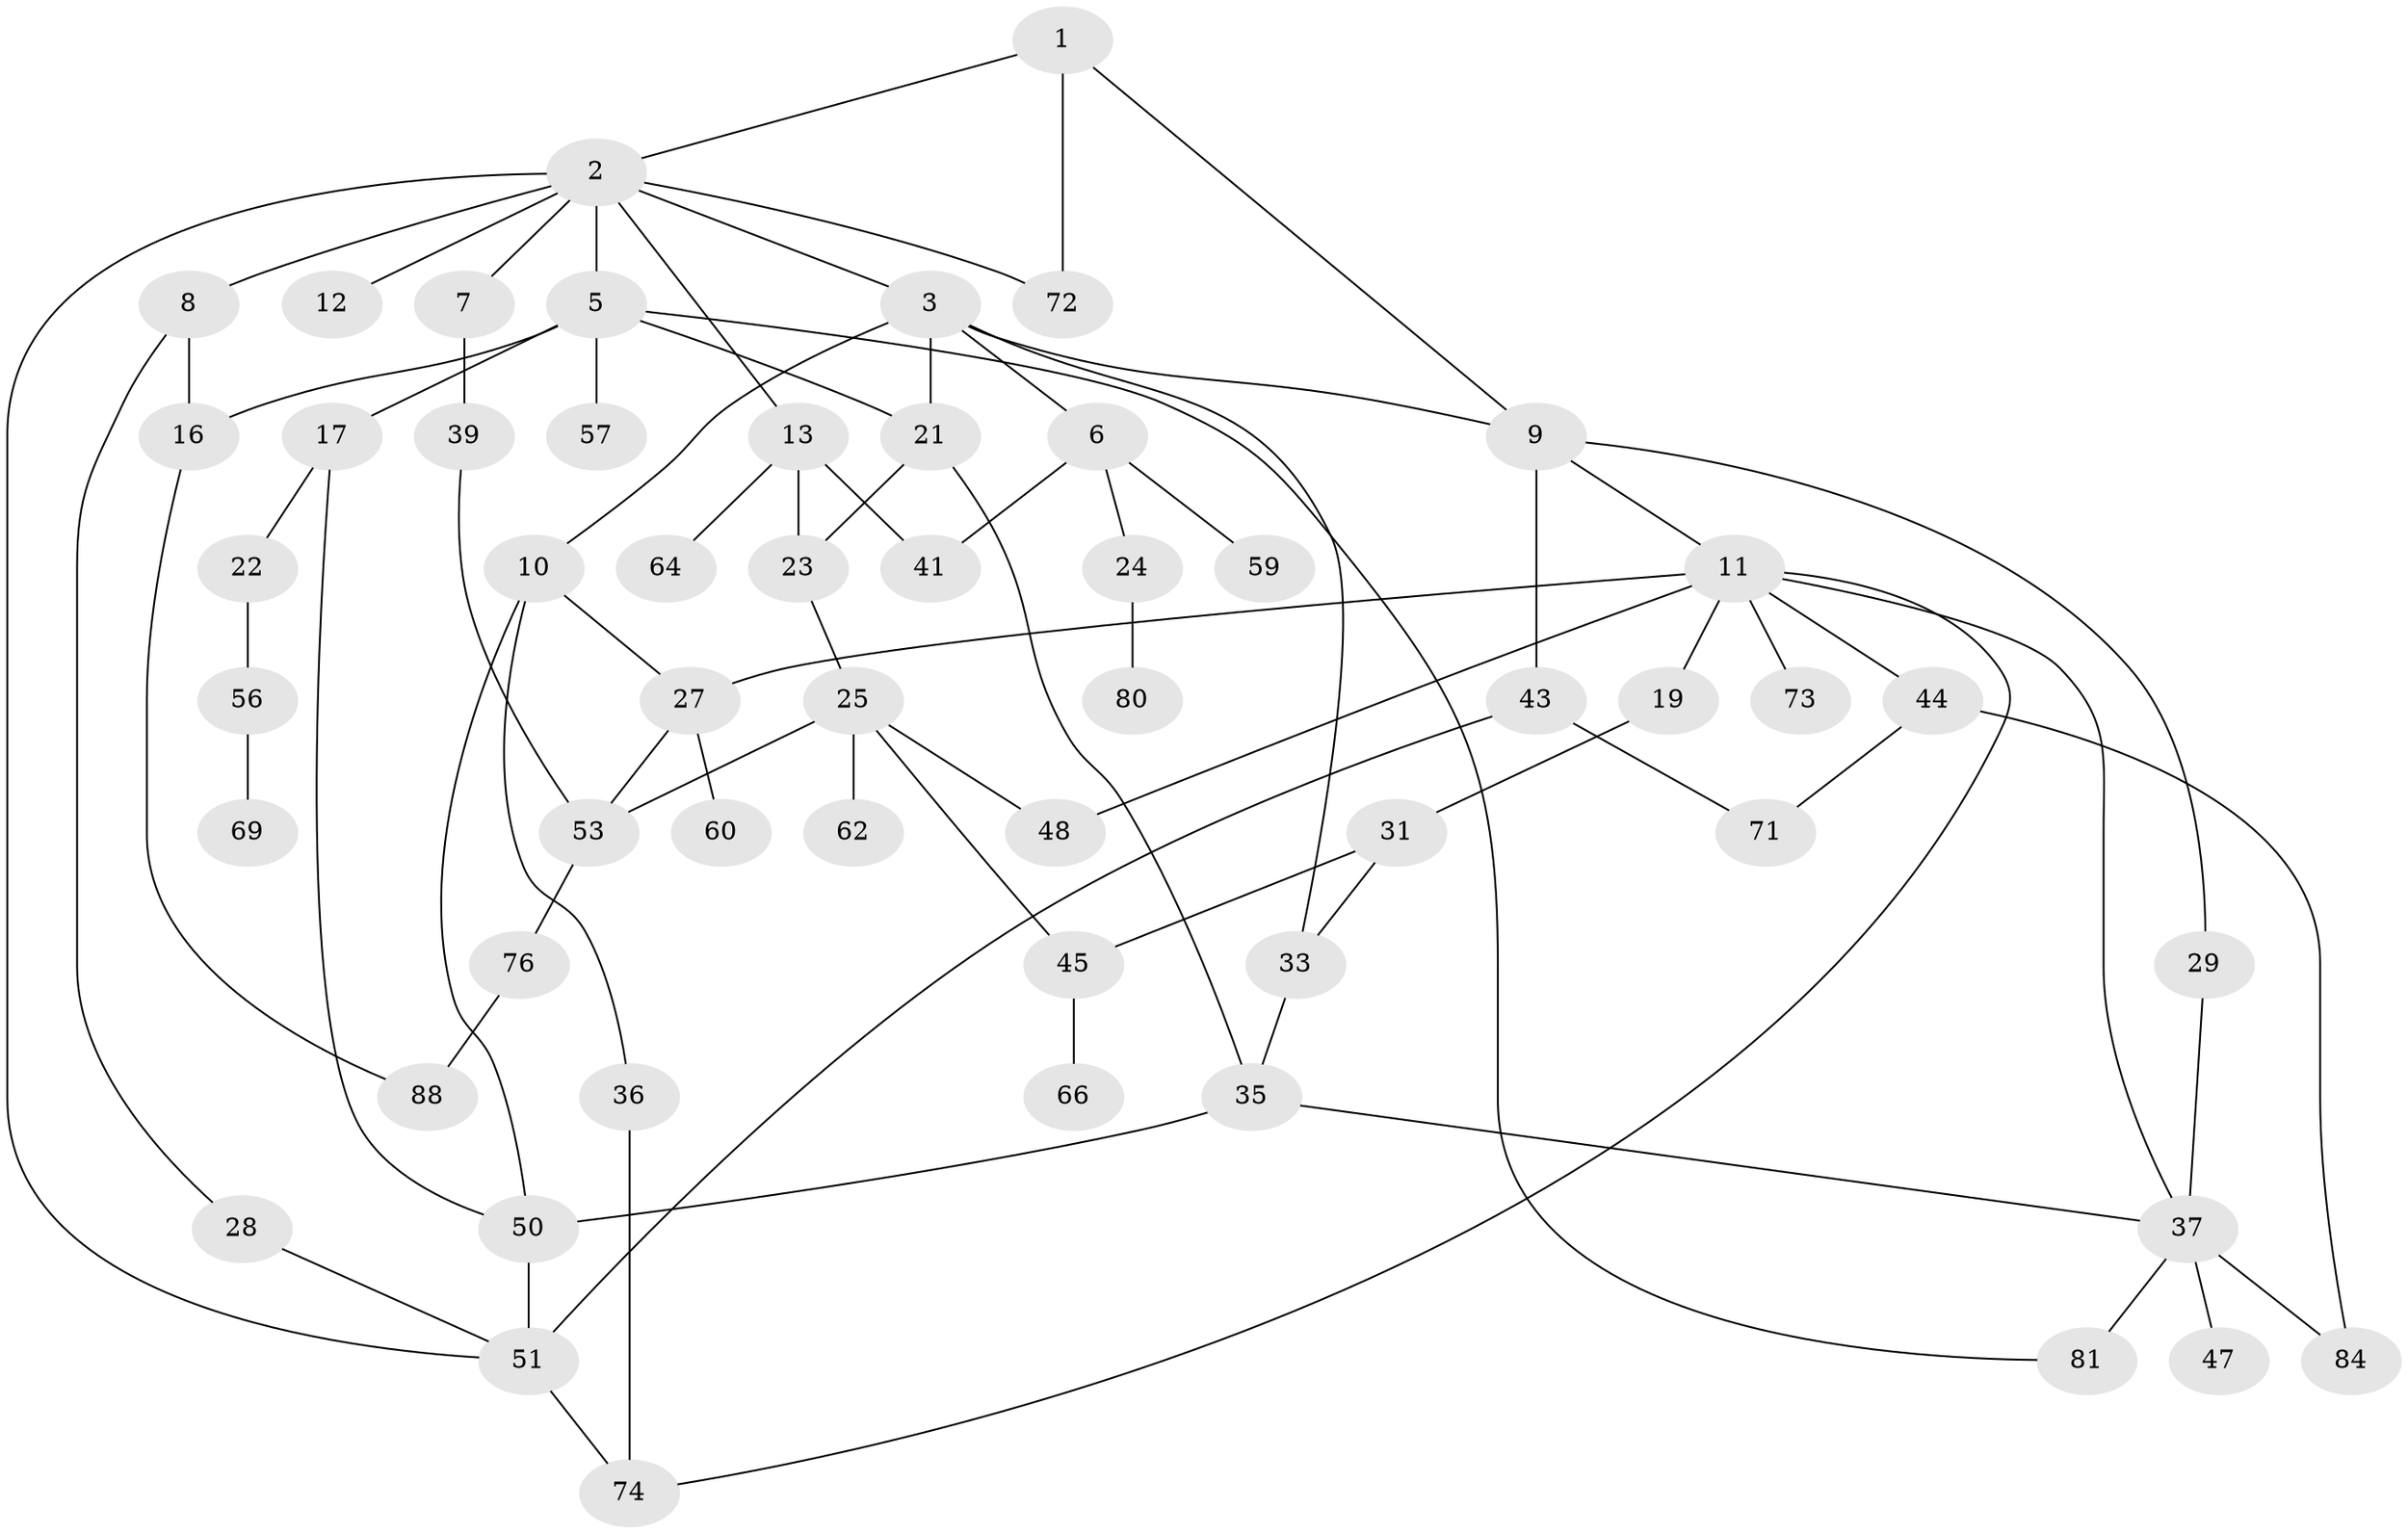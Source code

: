 // Generated by graph-tools (version 1.1) at 2025/51/02/27/25 19:51:36]
// undirected, 55 vertices, 80 edges
graph export_dot {
graph [start="1"]
  node [color=gray90,style=filled];
  1 [super="+38"];
  2 [super="+4"];
  3 [super="+58"];
  5 [super="+46"];
  6 [super="+14"];
  7 [super="+15"];
  8 [super="+63"];
  9 [super="+70"];
  10 [super="+26"];
  11 [super="+18"];
  12 [super="+55"];
  13 [super="+20"];
  16;
  17 [super="+42"];
  19;
  21 [super="+49"];
  22;
  23;
  24 [super="+32"];
  25 [super="+30"];
  27 [super="+40"];
  28;
  29 [super="+34"];
  31;
  33 [super="+79"];
  35 [super="+87"];
  36 [super="+86"];
  37 [super="+52"];
  39;
  41 [super="+77"];
  43 [super="+68"];
  44 [super="+65"];
  45;
  47;
  48;
  50;
  51 [super="+61"];
  53 [super="+54"];
  56 [super="+85"];
  57;
  59;
  60;
  62 [super="+67"];
  64 [super="+83"];
  66;
  69;
  71 [super="+78"];
  72;
  73;
  74 [super="+75"];
  76;
  80;
  81 [super="+82"];
  84;
  88;
  1 -- 2;
  1 -- 9;
  1 -- 72;
  2 -- 3;
  2 -- 5;
  2 -- 7;
  2 -- 12;
  2 -- 13;
  2 -- 8;
  2 -- 72;
  2 -- 51;
  3 -- 6;
  3 -- 9;
  3 -- 10;
  3 -- 33;
  3 -- 21;
  5 -- 16;
  5 -- 17 [weight=2];
  5 -- 21;
  5 -- 81;
  5 -- 57;
  6 -- 24;
  6 -- 41;
  6 -- 59;
  7 -- 39;
  8 -- 28;
  8 -- 16;
  9 -- 11;
  9 -- 29;
  9 -- 43;
  10 -- 36;
  10 -- 50;
  10 -- 27;
  11 -- 37;
  11 -- 44;
  11 -- 73;
  11 -- 48;
  11 -- 19;
  11 -- 27;
  11 -- 74;
  13 -- 23;
  13 -- 64;
  13 -- 41;
  16 -- 88;
  17 -- 22;
  17 -- 50;
  19 -- 31;
  21 -- 23;
  21 -- 35;
  22 -- 56;
  23 -- 25;
  24 -- 80;
  25 -- 48;
  25 -- 62;
  25 -- 45;
  25 -- 53;
  27 -- 53;
  27 -- 60;
  28 -- 51;
  29 -- 37;
  31 -- 33;
  31 -- 45;
  33 -- 35;
  35 -- 50;
  35 -- 37;
  36 -- 74;
  37 -- 47;
  37 -- 84;
  37 -- 81;
  39 -- 53;
  43 -- 71;
  43 -- 51;
  44 -- 71;
  44 -- 84;
  45 -- 66;
  50 -- 51;
  51 -- 74;
  53 -- 76;
  56 -- 69;
  76 -- 88;
}
